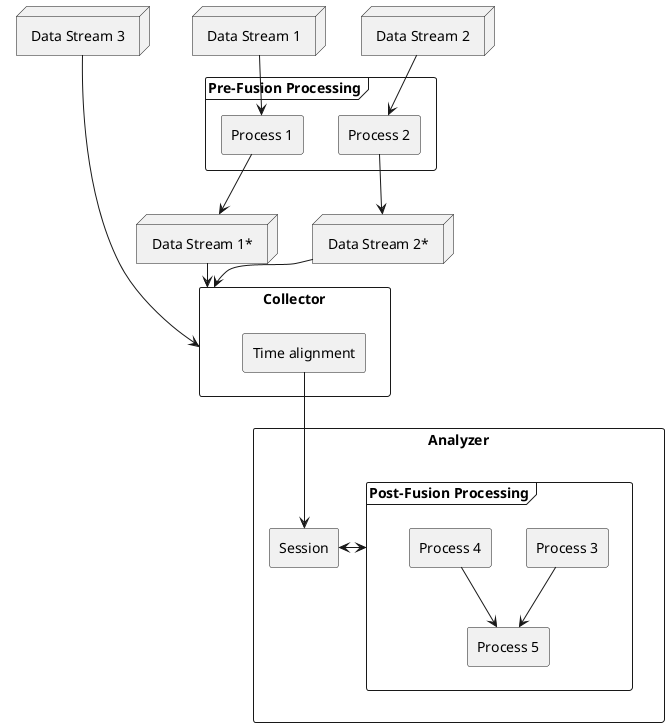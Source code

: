 @startuml
skinparam componentStyle rectangle
/' skinparam monochrome reverse '/
/' left to right direction '/

' Creating the instances of the components
node "Data Stream 1" as DS1
node "Data Stream 2" as DS2
node "Data Stream 3" as DS3

' Pre-processing 
frame "Pre-Fusion Processing" {
    [Process 1]
    [Process 2]
}

node "Data Stream 1*" as DS1_
node "Data Stream 2*" as DS2_

component Collector {
    [Time alignment]
}

component Analyzer {
    [Session]
    frame "Post-Fusion Processing" as PFP {
        [Process 3]
        [Process 4]
        [Process 5]
    }
}

' Applying pre-sync processing
DS1 --> [Process 1] 
DS2 --> [Process 2] 
[Process 1] --> DS1_
[Process 2] --> DS2_

' Passing the data to collector
DS1_ --> Collector
DS2_ --> Collector
DS3 ----> Collector

' The collector feeds analyzer
[Time alignment] --> Session

' Showing the movement inside the analyzer
[Process 3] --> [Process 5]
[Process 4] --> [Process 5]
[Session] -> PFP
PFP -> [Session]

@enduml
